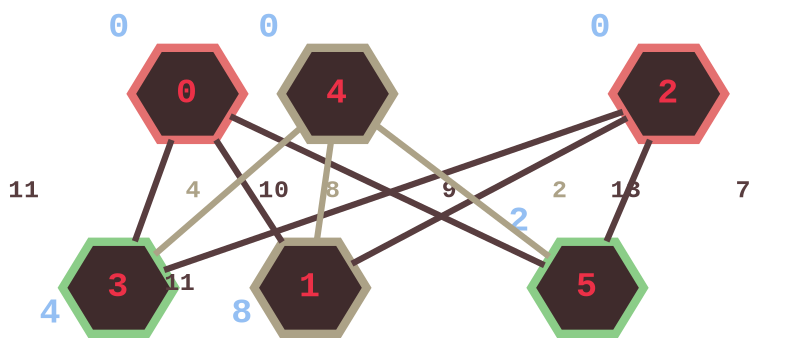graph D {
        
graph [dpi=300 bgcolor="#00000000"];
node [style=filled shape=hexagon fillcolor="#3f2b2c" color="#aca287"
      fontcolor="#ec3047" fontsize=17 penwidth=4 fontname="Courier New Bold"]
edge [fontsize=12  fontname="Courier New Bold" penwidth=3 color="#aca287"
      fontcolor="#aca287"]
splines=false

0 [pos="0,0" color="#e47070" xlabel=<<font color="#94bff3">0</font>>
   xlp="45,0"]
1 [pos="0,-300" xlabel=<<font color="#94bff3">8</font>> xlp="45,-300"]
2 [pos="200,0" color="#e47070" xlabel=<<font color="#94bff3">0</font>>
   xlp="245,0"]
3 [pos="200,-300" color="#8bcd88" xlabel=<<font color="#94bff3">4</font>>
   xlp="245,-300"]
4 [pos="400,0" xlabel=<<font color="#94bff3">0</font>> xlp="355,0"]
5 [pos="400,-300" color="#8bcd88" xlabel=<<font color="#94bff3l">2</font>>
   xlp="355,-300"]

0 -- 1 [label="10 " color="#583d3f" fontcolor="#583d3f"]
0 -- 3 [label="11  " color="#583d3f" fontcolor="#583d3f"]
0 -- 5 [label="9   " color="#583d3f" fontcolor="#583d3f"]

2 -- 1 [label="13  " color="#583d3f" fontcolor="#583d3f"]
2 -- 3 [headlabel="11 \n\n " color="#583d3f" fontcolor="#583d3f"]
2 -- 5 [label="7  " color="#583d3f" fontcolor="#583d3f"]

4 -- 1 [label="8   "]
4 -- 3 [label="4  "]
4 -- 5 [label="2 "]
}
